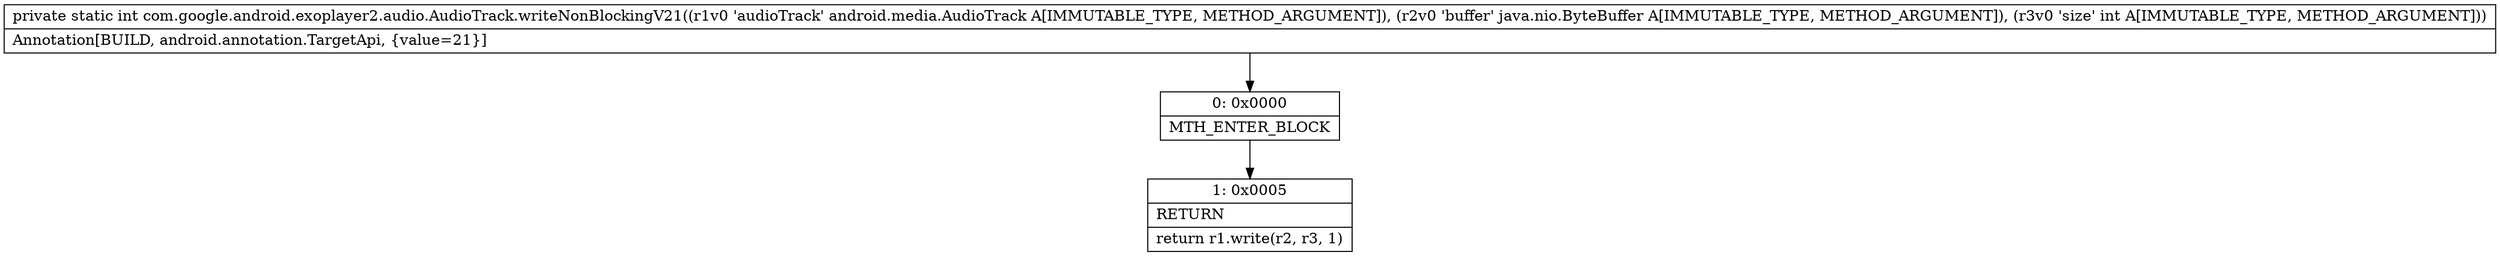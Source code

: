 digraph "CFG forcom.google.android.exoplayer2.audio.AudioTrack.writeNonBlockingV21(Landroid\/media\/AudioTrack;Ljava\/nio\/ByteBuffer;I)I" {
Node_0 [shape=record,label="{0\:\ 0x0000|MTH_ENTER_BLOCK\l}"];
Node_1 [shape=record,label="{1\:\ 0x0005|RETURN\l|return r1.write(r2, r3, 1)\l}"];
MethodNode[shape=record,label="{private static int com.google.android.exoplayer2.audio.AudioTrack.writeNonBlockingV21((r1v0 'audioTrack' android.media.AudioTrack A[IMMUTABLE_TYPE, METHOD_ARGUMENT]), (r2v0 'buffer' java.nio.ByteBuffer A[IMMUTABLE_TYPE, METHOD_ARGUMENT]), (r3v0 'size' int A[IMMUTABLE_TYPE, METHOD_ARGUMENT]))  | Annotation[BUILD, android.annotation.TargetApi, \{value=21\}]\l}"];
MethodNode -> Node_0;
Node_0 -> Node_1;
}

